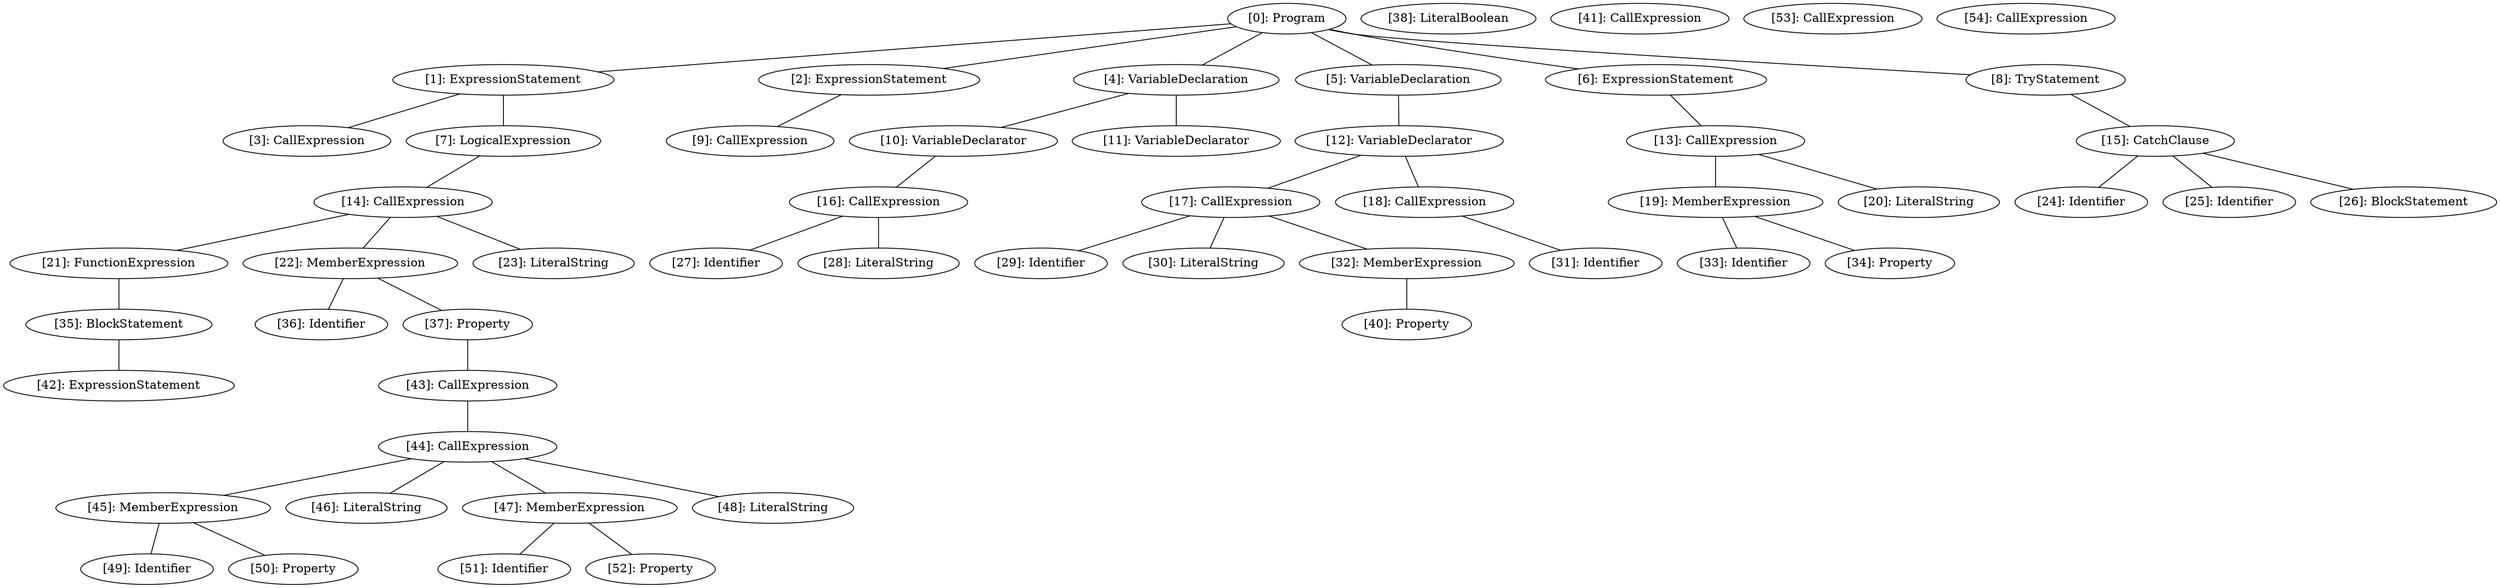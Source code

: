// Result
graph {
	0 [label="[0]: Program"]
	1 [label="[1]: ExpressionStatement"]
	2 [label="[2]: ExpressionStatement"]
	3 [label="[3]: CallExpression"]
	4 [label="[4]: VariableDeclaration"]
	5 [label="[5]: VariableDeclaration"]
	6 [label="[6]: ExpressionStatement"]
	7 [label="[7]: LogicalExpression"]
	8 [label="[8]: TryStatement"]
	9 [label="[9]: CallExpression"]
	10 [label="[10]: VariableDeclarator"]
	11 [label="[11]: VariableDeclarator"]
	12 [label="[12]: VariableDeclarator"]
	13 [label="[13]: CallExpression"]
	14 [label="[14]: CallExpression"]
	15 [label="[15]: CatchClause"]
	16 [label="[16]: CallExpression"]
	17 [label="[17]: CallExpression"]
	18 [label="[18]: CallExpression"]
	19 [label="[19]: MemberExpression"]
	20 [label="[20]: LiteralString"]
	21 [label="[21]: FunctionExpression"]
	22 [label="[22]: MemberExpression"]
	23 [label="[23]: LiteralString"]
	24 [label="[24]: Identifier"]
	25 [label="[25]: Identifier"]
	26 [label="[26]: BlockStatement"]
	27 [label="[27]: Identifier"]
	28 [label="[28]: LiteralString"]
	29 [label="[29]: Identifier"]
	30 [label="[30]: LiteralString"]
	31 [label="[31]: Identifier"]
	32 [label="[32]: MemberExpression"]
	33 [label="[33]: Identifier"]
	34 [label="[34]: Property"]
	35 [label="[35]: BlockStatement"]
	36 [label="[36]: Identifier"]
	37 [label="[37]: Property"]
	38 [label="[38]: LiteralBoolean"]
	40 [label="[40]: Property"]
	41 [label="[41]: CallExpression"]
	42 [label="[42]: ExpressionStatement"]
	43 [label="[43]: CallExpression"]
	44 [label="[44]: CallExpression"]
	45 [label="[45]: MemberExpression"]
	46 [label="[46]: LiteralString"]
	47 [label="[47]: MemberExpression"]
	48 [label="[48]: LiteralString"]
	49 [label="[49]: Identifier"]
	50 [label="[50]: Property"]
	51 [label="[51]: Identifier"]
	52 [label="[52]: Property"]
	53 [label="[53]: CallExpression"]
	54 [label="[54]: CallExpression"]
	0 -- 1
	0 -- 2
	0 -- 4
	0 -- 5
	0 -- 6
	0 -- 8
	1 -- 3
	1 -- 7
	2 -- 9
	4 -- 10
	4 -- 11
	5 -- 12
	6 -- 13
	7 -- 14
	8 -- 15
	10 -- 16
	12 -- 17
	12 -- 18
	13 -- 19
	13 -- 20
	14 -- 21
	14 -- 22
	14 -- 23
	15 -- 24
	15 -- 25
	15 -- 26
	16 -- 27
	16 -- 28
	17 -- 29
	17 -- 30
	17 -- 32
	18 -- 31
	19 -- 33
	19 -- 34
	21 -- 35
	22 -- 36
	22 -- 37
	32 -- 40
	35 -- 42
	37 -- 43
	43 -- 44
	44 -- 45
	44 -- 46
	44 -- 47
	44 -- 48
	45 -- 49
	45 -- 50
	47 -- 51
	47 -- 52
}
